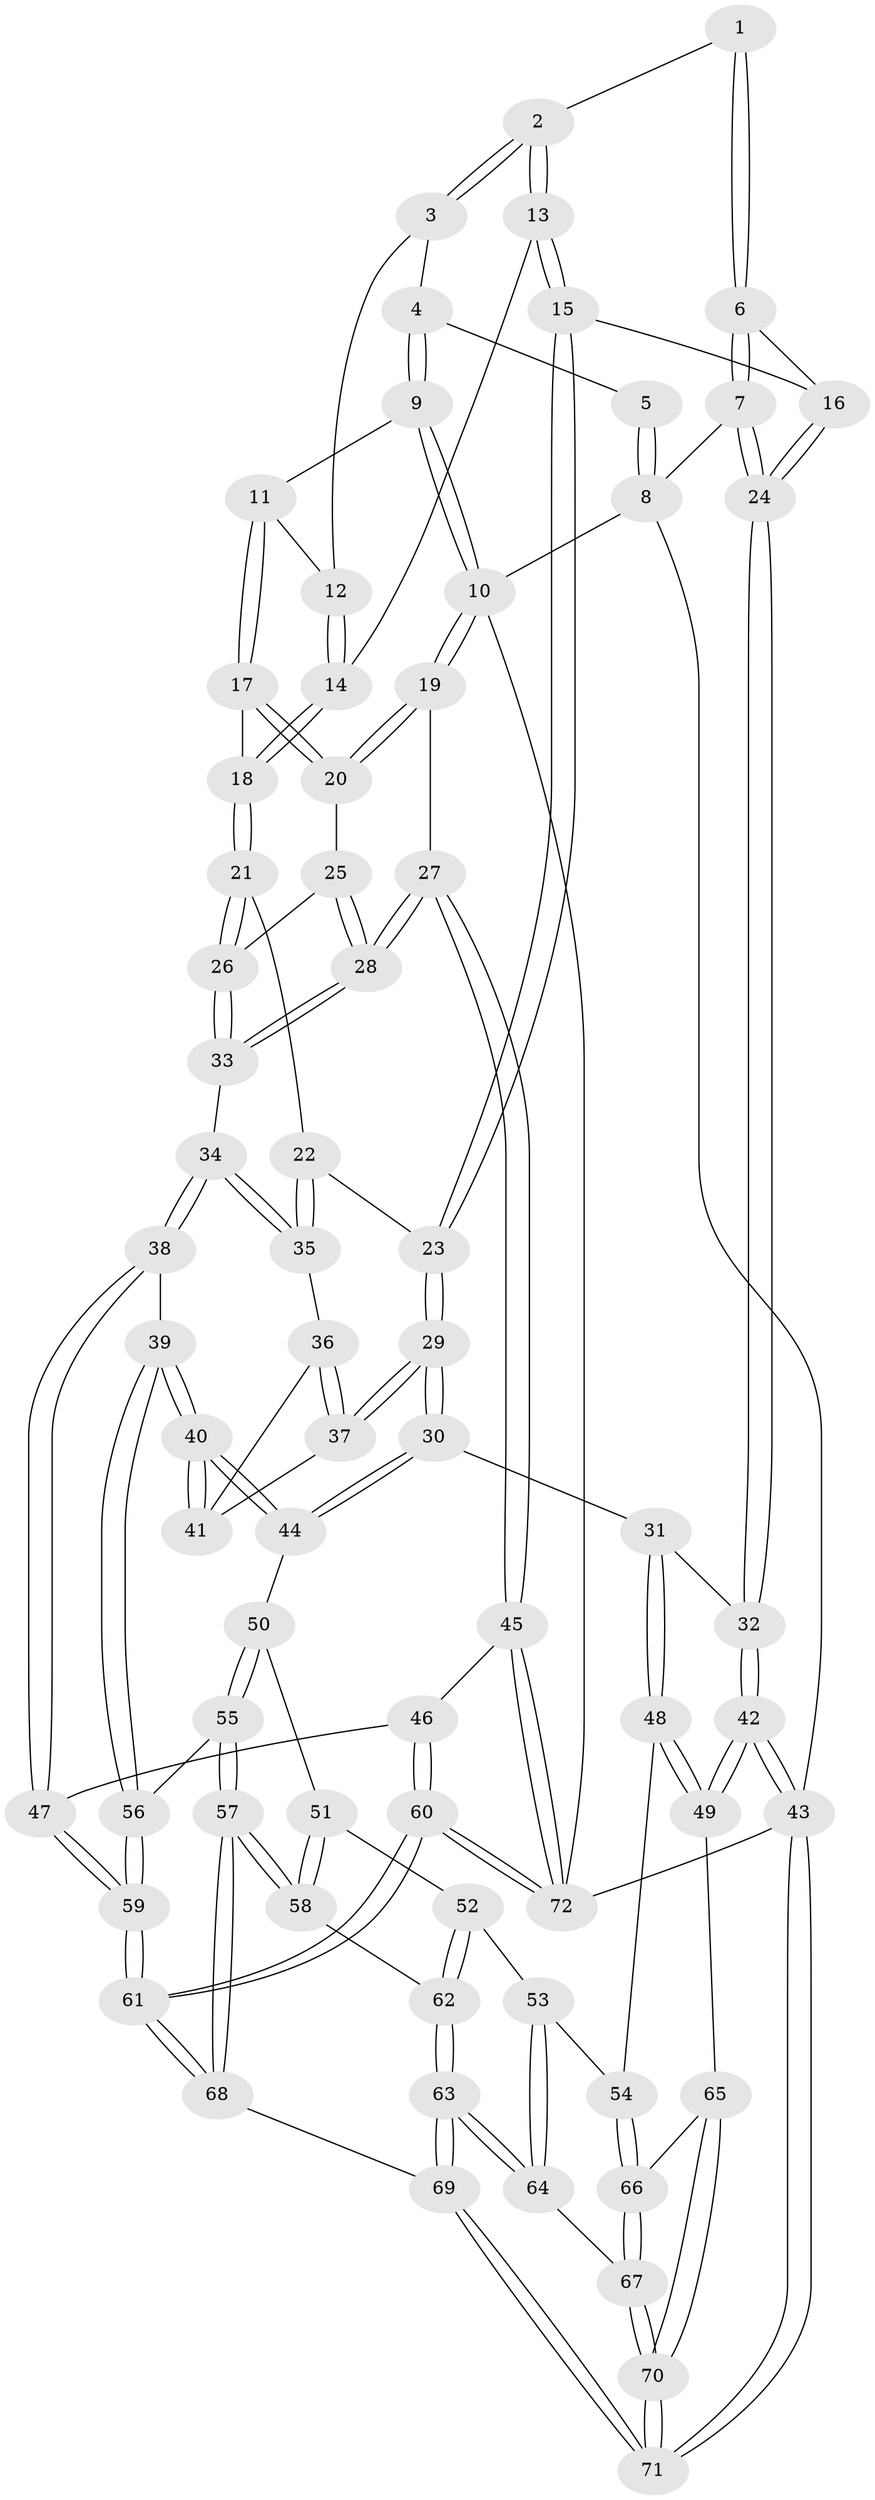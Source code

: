 // Generated by graph-tools (version 1.1) at 2025/11/02/27/25 16:11:56]
// undirected, 72 vertices, 177 edges
graph export_dot {
graph [start="1"]
  node [color=gray90,style=filled];
  1 [pos="+0.3847645020487902+0"];
  2 [pos="+0.4400611905171407+0.12437192952081995"];
  3 [pos="+0.6991664762192866+0"];
  4 [pos="+0.7271540701128999+0"];
  5 [pos="+0.33885772295448546+0"];
  6 [pos="+0.18094900217890164+0.17470602840565908"];
  7 [pos="+0+0"];
  8 [pos="+0+0"];
  9 [pos="+1+0"];
  10 [pos="+1+0"];
  11 [pos="+0.8211902309400653+0.190401791142395"];
  12 [pos="+0.6965958077916629+0.03836843301265651"];
  13 [pos="+0.42317555408130336+0.22797123340230696"];
  14 [pos="+0.6183091214910077+0.2239136331773721"];
  15 [pos="+0.3353305054818638+0.3045294898430946"];
  16 [pos="+0.29209502095015893+0.275864260315331"];
  17 [pos="+0.8618134888885953+0.2905978749878103"];
  18 [pos="+0.7395763216503047+0.3450483234699111"];
  19 [pos="+1+0.26294875142182494"];
  20 [pos="+1+0.29347726432510285"];
  21 [pos="+0.7235014516566208+0.3876055238611752"];
  22 [pos="+0.6820292787963012+0.41663203631213025"];
  23 [pos="+0.3370463985091081+0.32258494832789064"];
  24 [pos="+0+0.4716417332822512"];
  25 [pos="+0.9134772546033563+0.47546672142527807"];
  26 [pos="+0.7903155389708011+0.5051352702577321"];
  27 [pos="+1+0.7822983462785315"];
  28 [pos="+0.9057933955327766+0.6601982744673031"];
  29 [pos="+0.32543406196471325+0.483830870346956"];
  30 [pos="+0.2801700118660459+0.5713097241509831"];
  31 [pos="+0.22078174359399355+0.5869394243995525"];
  32 [pos="+0+0.5212613813484106"];
  33 [pos="+0.8132214394486625+0.6324221839438832"];
  34 [pos="+0.7257170272314416+0.668676629989346"];
  35 [pos="+0.6203781675842862+0.4965681529025294"];
  36 [pos="+0.6153294133029114+0.4985877989968644"];
  37 [pos="+0.367579301340256+0.4896000778681094"];
  38 [pos="+0.6619178417081957+0.7371721792716778"];
  39 [pos="+0.5873158899141986+0.741083309569412"];
  40 [pos="+0.5822174013751856+0.736638053662617"];
  41 [pos="+0.5745497861215024+0.610230735021826"];
  42 [pos="+0+0.8787999743724059"];
  43 [pos="+0+1"];
  44 [pos="+0.3235383090391744+0.6346299259994077"];
  45 [pos="+1+1"];
  46 [pos="+0.7061411431345657+0.7949889099795161"];
  47 [pos="+0.6978716418794584+0.7905683489185413"];
  48 [pos="+0.17555946690649998+0.685491142402891"];
  49 [pos="+0+0.8644642946616202"];
  50 [pos="+0.3263940484071033+0.6714653190198211"];
  51 [pos="+0.31741354526304233+0.7417137829119382"];
  52 [pos="+0.24980655888283743+0.8510524712743169"];
  53 [pos="+0.21442002045691672+0.8578476006569545"];
  54 [pos="+0.16607192690618244+0.848809879600654"];
  55 [pos="+0.4745635628782905+0.894777446275755"];
  56 [pos="+0.5736800633430453+0.7711580717400097"];
  57 [pos="+0.4667120510133914+0.9183454398194014"];
  58 [pos="+0.35007502397546575+0.8698588080910625"];
  59 [pos="+0.6631797715777842+1"];
  60 [pos="+0.9405134743107962+1"];
  61 [pos="+0.668767433750945+1"];
  62 [pos="+0.2944962752639637+0.9183917243856585"];
  63 [pos="+0.2847087776835509+0.959579649731041"];
  64 [pos="+0.22954173841428543+0.9423344368525234"];
  65 [pos="+0.06714380690710595+0.8897782656019481"];
  66 [pos="+0.15441689041060302+0.8597884062158845"];
  67 [pos="+0.1948637266638848+0.9447358424051409"];
  68 [pos="+0.506732728777693+1"];
  69 [pos="+0.40774785494912846+1"];
  70 [pos="+0.1380267589126675+0.9988042609295759"];
  71 [pos="+0.1404854077908953+1"];
  72 [pos="+1+1"];
  1 -- 2;
  1 -- 6;
  1 -- 6;
  2 -- 3;
  2 -- 3;
  2 -- 13;
  2 -- 13;
  3 -- 4;
  3 -- 12;
  4 -- 5;
  4 -- 9;
  4 -- 9;
  5 -- 8;
  5 -- 8;
  6 -- 7;
  6 -- 7;
  6 -- 16;
  7 -- 8;
  7 -- 24;
  7 -- 24;
  8 -- 10;
  8 -- 43;
  9 -- 10;
  9 -- 10;
  9 -- 11;
  10 -- 19;
  10 -- 19;
  10 -- 72;
  11 -- 12;
  11 -- 17;
  11 -- 17;
  12 -- 14;
  12 -- 14;
  13 -- 14;
  13 -- 15;
  13 -- 15;
  14 -- 18;
  14 -- 18;
  15 -- 16;
  15 -- 23;
  15 -- 23;
  16 -- 24;
  16 -- 24;
  17 -- 18;
  17 -- 20;
  17 -- 20;
  18 -- 21;
  18 -- 21;
  19 -- 20;
  19 -- 20;
  19 -- 27;
  20 -- 25;
  21 -- 22;
  21 -- 26;
  21 -- 26;
  22 -- 23;
  22 -- 35;
  22 -- 35;
  23 -- 29;
  23 -- 29;
  24 -- 32;
  24 -- 32;
  25 -- 26;
  25 -- 28;
  25 -- 28;
  26 -- 33;
  26 -- 33;
  27 -- 28;
  27 -- 28;
  27 -- 45;
  27 -- 45;
  28 -- 33;
  28 -- 33;
  29 -- 30;
  29 -- 30;
  29 -- 37;
  29 -- 37;
  30 -- 31;
  30 -- 44;
  30 -- 44;
  31 -- 32;
  31 -- 48;
  31 -- 48;
  32 -- 42;
  32 -- 42;
  33 -- 34;
  34 -- 35;
  34 -- 35;
  34 -- 38;
  34 -- 38;
  35 -- 36;
  36 -- 37;
  36 -- 37;
  36 -- 41;
  37 -- 41;
  38 -- 39;
  38 -- 47;
  38 -- 47;
  39 -- 40;
  39 -- 40;
  39 -- 56;
  39 -- 56;
  40 -- 41;
  40 -- 41;
  40 -- 44;
  40 -- 44;
  42 -- 43;
  42 -- 43;
  42 -- 49;
  42 -- 49;
  43 -- 71;
  43 -- 71;
  43 -- 72;
  44 -- 50;
  45 -- 46;
  45 -- 72;
  45 -- 72;
  46 -- 47;
  46 -- 60;
  46 -- 60;
  47 -- 59;
  47 -- 59;
  48 -- 49;
  48 -- 49;
  48 -- 54;
  49 -- 65;
  50 -- 51;
  50 -- 55;
  50 -- 55;
  51 -- 52;
  51 -- 58;
  51 -- 58;
  52 -- 53;
  52 -- 62;
  52 -- 62;
  53 -- 54;
  53 -- 64;
  53 -- 64;
  54 -- 66;
  54 -- 66;
  55 -- 56;
  55 -- 57;
  55 -- 57;
  56 -- 59;
  56 -- 59;
  57 -- 58;
  57 -- 58;
  57 -- 68;
  57 -- 68;
  58 -- 62;
  59 -- 61;
  59 -- 61;
  60 -- 61;
  60 -- 61;
  60 -- 72;
  60 -- 72;
  61 -- 68;
  61 -- 68;
  62 -- 63;
  62 -- 63;
  63 -- 64;
  63 -- 64;
  63 -- 69;
  63 -- 69;
  64 -- 67;
  65 -- 66;
  65 -- 70;
  65 -- 70;
  66 -- 67;
  66 -- 67;
  67 -- 70;
  67 -- 70;
  68 -- 69;
  69 -- 71;
  69 -- 71;
  70 -- 71;
  70 -- 71;
}
